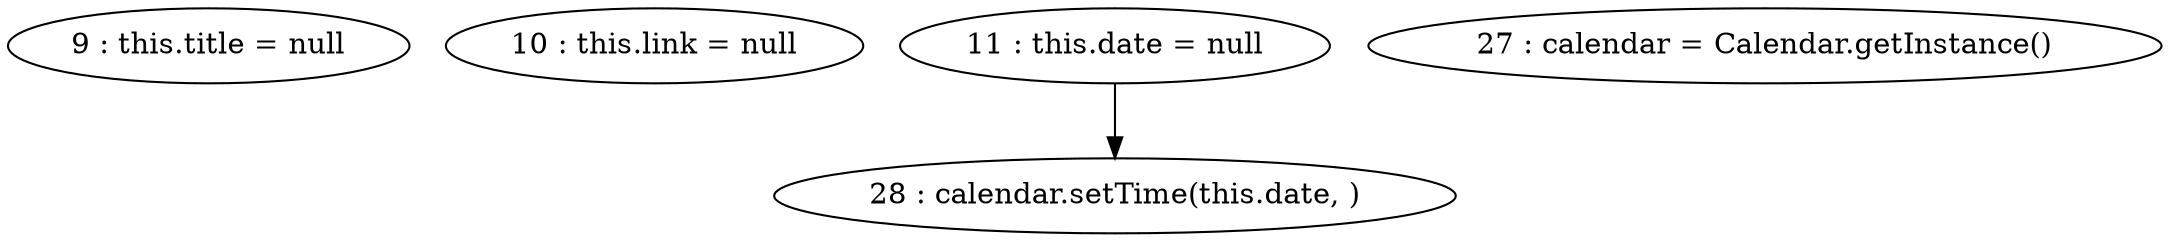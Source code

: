 digraph G {
"9 : this.title = null"
"10 : this.link = null"
"11 : this.date = null"
"11 : this.date = null" -> "28 : calendar.setTime(this.date, )"
"27 : calendar = Calendar.getInstance()"
"28 : calendar.setTime(this.date, )"
}